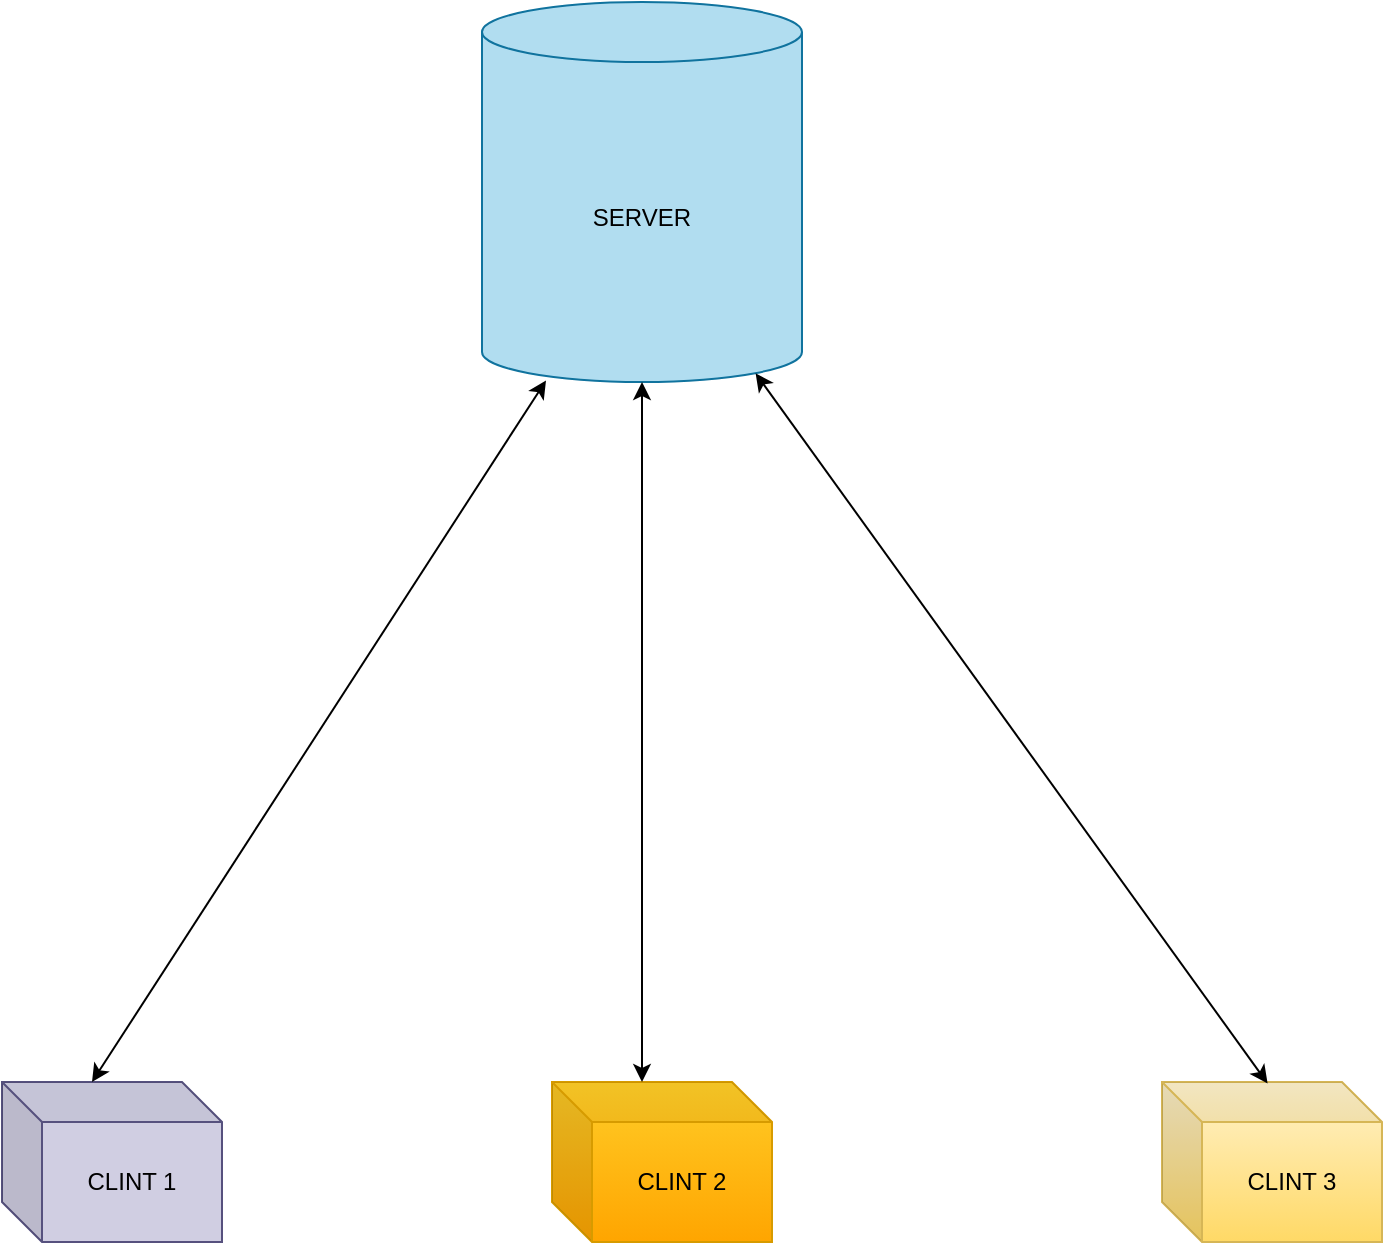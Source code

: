 <mxfile version="28.1.0">
  <diagram name="Page-1" id="TWtWh_HUrm6LeSAjdgyv">
    <mxGraphModel dx="1501" dy="782" grid="1" gridSize="10" guides="1" tooltips="1" connect="1" arrows="1" fold="1" page="1" pageScale="1" pageWidth="850" pageHeight="1100" math="0" shadow="0">
      <root>
        <mxCell id="0" />
        <mxCell id="1" parent="0" />
        <UserObject label="CLINT 1" link="https://youtu.be/3GIb707Yj8k?si=74W2jMxI0Svk2fHq" id="RxIG0EiR--A6ZeyfLgTD-4">
          <mxCell style="shape=cube;whiteSpace=wrap;html=1;boundedLbl=1;backgroundOutline=1;darkOpacity=0.05;darkOpacity2=0.1;fillColor=#d0cee2;strokeColor=#56517e;" vertex="1" parent="1">
            <mxGeometry x="80" y="640" width="110" height="80" as="geometry" />
          </mxCell>
        </UserObject>
        <UserObject label="CLINT 2" link="https://youtu.be/3GIb707Yj8k?si=74W2jMxI0Svk2fHq" id="RxIG0EiR--A6ZeyfLgTD-5">
          <mxCell style="shape=cube;whiteSpace=wrap;html=1;boundedLbl=1;backgroundOutline=1;darkOpacity=0.05;darkOpacity2=0.1;fillColor=#ffcd28;strokeColor=#d79b00;gradientColor=#ffa500;" vertex="1" parent="1">
            <mxGeometry x="355" y="640" width="110" height="80" as="geometry" />
          </mxCell>
        </UserObject>
        <UserObject label="CLINT 3" link="https://youtu.be/3GIb707Yj8k?si=74W2jMxI0Svk2fHq" id="RxIG0EiR--A6ZeyfLgTD-6">
          <mxCell style="shape=cube;whiteSpace=wrap;html=1;boundedLbl=1;backgroundOutline=1;darkOpacity=0.05;darkOpacity2=0.1;fillColor=#fff2cc;strokeColor=#d6b656;gradientColor=#ffd966;" vertex="1" parent="1">
            <mxGeometry x="660" y="640" width="110" height="80" as="geometry" />
          </mxCell>
        </UserObject>
        <mxCell id="RxIG0EiR--A6ZeyfLgTD-13" value="SERVER" style="shape=cylinder3;whiteSpace=wrap;html=1;boundedLbl=1;backgroundOutline=1;size=15;fillColor=#b1ddf0;strokeColor=#10739e;" vertex="1" parent="1">
          <mxGeometry x="320" y="100" width="160" height="190" as="geometry" />
        </mxCell>
        <mxCell id="RxIG0EiR--A6ZeyfLgTD-14" value="" style="endArrow=classic;startArrow=classic;html=1;rounded=0;exitX=0;exitY=0;exitDx=45;exitDy=0;exitPerimeter=0;entryX=0.2;entryY=0.996;entryDx=0;entryDy=0;entryPerimeter=0;" edge="1" parent="1" source="RxIG0EiR--A6ZeyfLgTD-4" target="RxIG0EiR--A6ZeyfLgTD-13">
          <mxGeometry width="50" height="50" relative="1" as="geometry">
            <mxPoint x="390" y="410" as="sourcePoint" />
            <mxPoint x="440" y="360" as="targetPoint" />
          </mxGeometry>
        </mxCell>
        <mxCell id="RxIG0EiR--A6ZeyfLgTD-15" value="" style="endArrow=classic;startArrow=classic;html=1;rounded=0;exitX=0;exitY=0;exitDx=45;exitDy=0;exitPerimeter=0;entryX=0.5;entryY=1;entryDx=0;entryDy=0;entryPerimeter=0;" edge="1" parent="1" source="RxIG0EiR--A6ZeyfLgTD-5" target="RxIG0EiR--A6ZeyfLgTD-13">
          <mxGeometry width="50" height="50" relative="1" as="geometry">
            <mxPoint x="360" y="556" as="sourcePoint" />
            <mxPoint x="522" y="340" as="targetPoint" />
          </mxGeometry>
        </mxCell>
        <mxCell id="RxIG0EiR--A6ZeyfLgTD-16" value="" style="endArrow=classic;startArrow=classic;html=1;rounded=0;exitX=0.48;exitY=0.009;exitDx=0;exitDy=0;exitPerimeter=0;entryX=0.855;entryY=1;entryDx=0;entryDy=-4.35;entryPerimeter=0;" edge="1" parent="1" source="RxIG0EiR--A6ZeyfLgTD-6" target="RxIG0EiR--A6ZeyfLgTD-13">
          <mxGeometry width="50" height="50" relative="1" as="geometry">
            <mxPoint x="470" y="535" as="sourcePoint" />
            <mxPoint x="480" y="320" as="targetPoint" />
          </mxGeometry>
        </mxCell>
      </root>
    </mxGraphModel>
  </diagram>
</mxfile>

